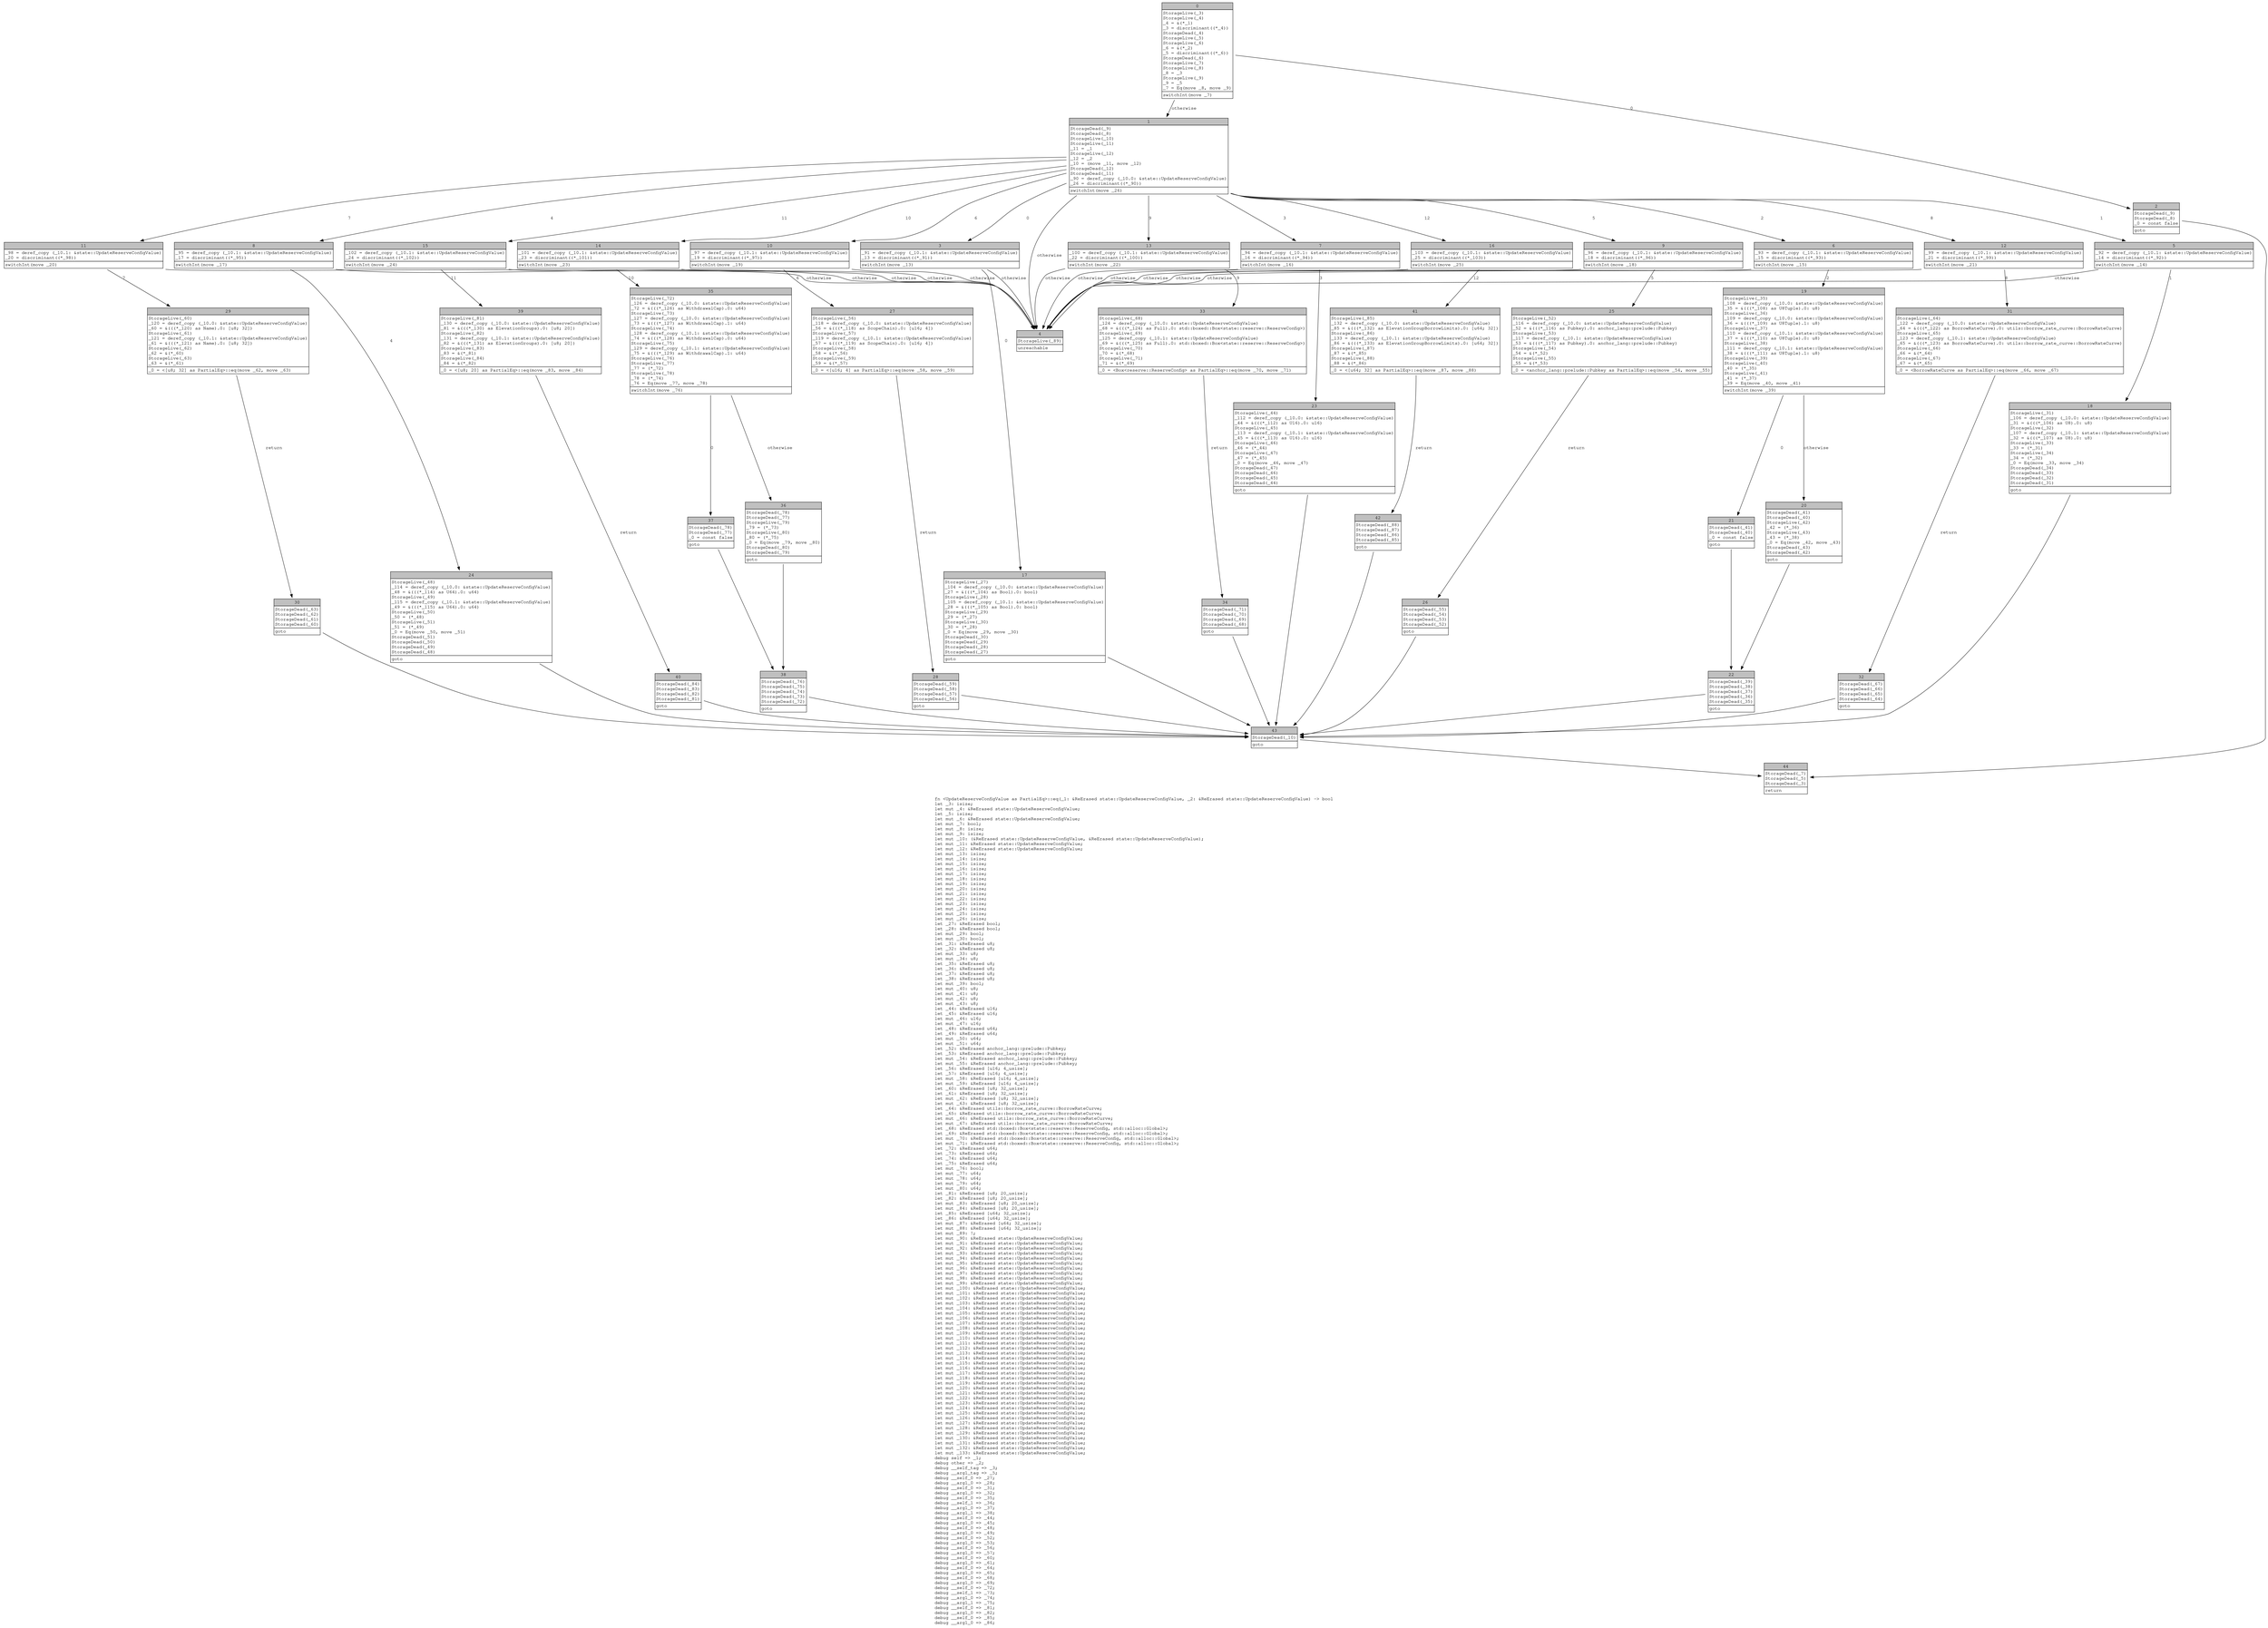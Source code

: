 digraph Mir_0_10764 {
    graph [fontname="Courier, monospace"];
    node [fontname="Courier, monospace"];
    edge [fontname="Courier, monospace"];
    label=<fn &lt;UpdateReserveConfigValue as PartialEq&gt;::eq(_1: &amp;ReErased state::UpdateReserveConfigValue, _2: &amp;ReErased state::UpdateReserveConfigValue) -&gt; bool<br align="left"/>let _3: isize;<br align="left"/>let mut _4: &amp;ReErased state::UpdateReserveConfigValue;<br align="left"/>let _5: isize;<br align="left"/>let mut _6: &amp;ReErased state::UpdateReserveConfigValue;<br align="left"/>let mut _7: bool;<br align="left"/>let mut _8: isize;<br align="left"/>let mut _9: isize;<br align="left"/>let mut _10: (&amp;ReErased state::UpdateReserveConfigValue, &amp;ReErased state::UpdateReserveConfigValue);<br align="left"/>let mut _11: &amp;ReErased state::UpdateReserveConfigValue;<br align="left"/>let mut _12: &amp;ReErased state::UpdateReserveConfigValue;<br align="left"/>let mut _13: isize;<br align="left"/>let mut _14: isize;<br align="left"/>let mut _15: isize;<br align="left"/>let mut _16: isize;<br align="left"/>let mut _17: isize;<br align="left"/>let mut _18: isize;<br align="left"/>let mut _19: isize;<br align="left"/>let mut _20: isize;<br align="left"/>let mut _21: isize;<br align="left"/>let mut _22: isize;<br align="left"/>let mut _23: isize;<br align="left"/>let mut _24: isize;<br align="left"/>let mut _25: isize;<br align="left"/>let mut _26: isize;<br align="left"/>let _27: &amp;ReErased bool;<br align="left"/>let _28: &amp;ReErased bool;<br align="left"/>let mut _29: bool;<br align="left"/>let mut _30: bool;<br align="left"/>let _31: &amp;ReErased u8;<br align="left"/>let _32: &amp;ReErased u8;<br align="left"/>let mut _33: u8;<br align="left"/>let mut _34: u8;<br align="left"/>let _35: &amp;ReErased u8;<br align="left"/>let _36: &amp;ReErased u8;<br align="left"/>let _37: &amp;ReErased u8;<br align="left"/>let _38: &amp;ReErased u8;<br align="left"/>let mut _39: bool;<br align="left"/>let mut _40: u8;<br align="left"/>let mut _41: u8;<br align="left"/>let mut _42: u8;<br align="left"/>let mut _43: u8;<br align="left"/>let _44: &amp;ReErased u16;<br align="left"/>let _45: &amp;ReErased u16;<br align="left"/>let mut _46: u16;<br align="left"/>let mut _47: u16;<br align="left"/>let _48: &amp;ReErased u64;<br align="left"/>let _49: &amp;ReErased u64;<br align="left"/>let mut _50: u64;<br align="left"/>let mut _51: u64;<br align="left"/>let _52: &amp;ReErased anchor_lang::prelude::Pubkey;<br align="left"/>let _53: &amp;ReErased anchor_lang::prelude::Pubkey;<br align="left"/>let mut _54: &amp;ReErased anchor_lang::prelude::Pubkey;<br align="left"/>let mut _55: &amp;ReErased anchor_lang::prelude::Pubkey;<br align="left"/>let _56: &amp;ReErased [u16; 4_usize];<br align="left"/>let _57: &amp;ReErased [u16; 4_usize];<br align="left"/>let mut _58: &amp;ReErased [u16; 4_usize];<br align="left"/>let mut _59: &amp;ReErased [u16; 4_usize];<br align="left"/>let _60: &amp;ReErased [u8; 32_usize];<br align="left"/>let _61: &amp;ReErased [u8; 32_usize];<br align="left"/>let mut _62: &amp;ReErased [u8; 32_usize];<br align="left"/>let mut _63: &amp;ReErased [u8; 32_usize];<br align="left"/>let _64: &amp;ReErased utils::borrow_rate_curve::BorrowRateCurve;<br align="left"/>let _65: &amp;ReErased utils::borrow_rate_curve::BorrowRateCurve;<br align="left"/>let mut _66: &amp;ReErased utils::borrow_rate_curve::BorrowRateCurve;<br align="left"/>let mut _67: &amp;ReErased utils::borrow_rate_curve::BorrowRateCurve;<br align="left"/>let _68: &amp;ReErased std::boxed::Box&lt;state::reserve::ReserveConfig, std::alloc::Global&gt;;<br align="left"/>let _69: &amp;ReErased std::boxed::Box&lt;state::reserve::ReserveConfig, std::alloc::Global&gt;;<br align="left"/>let mut _70: &amp;ReErased std::boxed::Box&lt;state::reserve::ReserveConfig, std::alloc::Global&gt;;<br align="left"/>let mut _71: &amp;ReErased std::boxed::Box&lt;state::reserve::ReserveConfig, std::alloc::Global&gt;;<br align="left"/>let _72: &amp;ReErased u64;<br align="left"/>let _73: &amp;ReErased u64;<br align="left"/>let _74: &amp;ReErased u64;<br align="left"/>let _75: &amp;ReErased u64;<br align="left"/>let mut _76: bool;<br align="left"/>let mut _77: u64;<br align="left"/>let mut _78: u64;<br align="left"/>let mut _79: u64;<br align="left"/>let mut _80: u64;<br align="left"/>let _81: &amp;ReErased [u8; 20_usize];<br align="left"/>let _82: &amp;ReErased [u8; 20_usize];<br align="left"/>let mut _83: &amp;ReErased [u8; 20_usize];<br align="left"/>let mut _84: &amp;ReErased [u8; 20_usize];<br align="left"/>let _85: &amp;ReErased [u64; 32_usize];<br align="left"/>let _86: &amp;ReErased [u64; 32_usize];<br align="left"/>let mut _87: &amp;ReErased [u64; 32_usize];<br align="left"/>let mut _88: &amp;ReErased [u64; 32_usize];<br align="left"/>let mut _89: !;<br align="left"/>let mut _90: &amp;ReErased state::UpdateReserveConfigValue;<br align="left"/>let mut _91: &amp;ReErased state::UpdateReserveConfigValue;<br align="left"/>let mut _92: &amp;ReErased state::UpdateReserveConfigValue;<br align="left"/>let mut _93: &amp;ReErased state::UpdateReserveConfigValue;<br align="left"/>let mut _94: &amp;ReErased state::UpdateReserveConfigValue;<br align="left"/>let mut _95: &amp;ReErased state::UpdateReserveConfigValue;<br align="left"/>let mut _96: &amp;ReErased state::UpdateReserveConfigValue;<br align="left"/>let mut _97: &amp;ReErased state::UpdateReserveConfigValue;<br align="left"/>let mut _98: &amp;ReErased state::UpdateReserveConfigValue;<br align="left"/>let mut _99: &amp;ReErased state::UpdateReserveConfigValue;<br align="left"/>let mut _100: &amp;ReErased state::UpdateReserveConfigValue;<br align="left"/>let mut _101: &amp;ReErased state::UpdateReserveConfigValue;<br align="left"/>let mut _102: &amp;ReErased state::UpdateReserveConfigValue;<br align="left"/>let mut _103: &amp;ReErased state::UpdateReserveConfigValue;<br align="left"/>let mut _104: &amp;ReErased state::UpdateReserveConfigValue;<br align="left"/>let mut _105: &amp;ReErased state::UpdateReserveConfigValue;<br align="left"/>let mut _106: &amp;ReErased state::UpdateReserveConfigValue;<br align="left"/>let mut _107: &amp;ReErased state::UpdateReserveConfigValue;<br align="left"/>let mut _108: &amp;ReErased state::UpdateReserveConfigValue;<br align="left"/>let mut _109: &amp;ReErased state::UpdateReserveConfigValue;<br align="left"/>let mut _110: &amp;ReErased state::UpdateReserveConfigValue;<br align="left"/>let mut _111: &amp;ReErased state::UpdateReserveConfigValue;<br align="left"/>let mut _112: &amp;ReErased state::UpdateReserveConfigValue;<br align="left"/>let mut _113: &amp;ReErased state::UpdateReserveConfigValue;<br align="left"/>let mut _114: &amp;ReErased state::UpdateReserveConfigValue;<br align="left"/>let mut _115: &amp;ReErased state::UpdateReserveConfigValue;<br align="left"/>let mut _116: &amp;ReErased state::UpdateReserveConfigValue;<br align="left"/>let mut _117: &amp;ReErased state::UpdateReserveConfigValue;<br align="left"/>let mut _118: &amp;ReErased state::UpdateReserveConfigValue;<br align="left"/>let mut _119: &amp;ReErased state::UpdateReserveConfigValue;<br align="left"/>let mut _120: &amp;ReErased state::UpdateReserveConfigValue;<br align="left"/>let mut _121: &amp;ReErased state::UpdateReserveConfigValue;<br align="left"/>let mut _122: &amp;ReErased state::UpdateReserveConfigValue;<br align="left"/>let mut _123: &amp;ReErased state::UpdateReserveConfigValue;<br align="left"/>let mut _124: &amp;ReErased state::UpdateReserveConfigValue;<br align="left"/>let mut _125: &amp;ReErased state::UpdateReserveConfigValue;<br align="left"/>let mut _126: &amp;ReErased state::UpdateReserveConfigValue;<br align="left"/>let mut _127: &amp;ReErased state::UpdateReserveConfigValue;<br align="left"/>let mut _128: &amp;ReErased state::UpdateReserveConfigValue;<br align="left"/>let mut _129: &amp;ReErased state::UpdateReserveConfigValue;<br align="left"/>let mut _130: &amp;ReErased state::UpdateReserveConfigValue;<br align="left"/>let mut _131: &amp;ReErased state::UpdateReserveConfigValue;<br align="left"/>let mut _132: &amp;ReErased state::UpdateReserveConfigValue;<br align="left"/>let mut _133: &amp;ReErased state::UpdateReserveConfigValue;<br align="left"/>debug self =&gt; _1;<br align="left"/>debug other =&gt; _2;<br align="left"/>debug __self_tag =&gt; _3;<br align="left"/>debug __arg1_tag =&gt; _5;<br align="left"/>debug __self_0 =&gt; _27;<br align="left"/>debug __arg1_0 =&gt; _28;<br align="left"/>debug __self_0 =&gt; _31;<br align="left"/>debug __arg1_0 =&gt; _32;<br align="left"/>debug __self_0 =&gt; _35;<br align="left"/>debug __self_1 =&gt; _36;<br align="left"/>debug __arg1_0 =&gt; _37;<br align="left"/>debug __arg1_1 =&gt; _38;<br align="left"/>debug __self_0 =&gt; _44;<br align="left"/>debug __arg1_0 =&gt; _45;<br align="left"/>debug __self_0 =&gt; _48;<br align="left"/>debug __arg1_0 =&gt; _49;<br align="left"/>debug __self_0 =&gt; _52;<br align="left"/>debug __arg1_0 =&gt; _53;<br align="left"/>debug __self_0 =&gt; _56;<br align="left"/>debug __arg1_0 =&gt; _57;<br align="left"/>debug __self_0 =&gt; _60;<br align="left"/>debug __arg1_0 =&gt; _61;<br align="left"/>debug __self_0 =&gt; _64;<br align="left"/>debug __arg1_0 =&gt; _65;<br align="left"/>debug __self_0 =&gt; _68;<br align="left"/>debug __arg1_0 =&gt; _69;<br align="left"/>debug __self_0 =&gt; _72;<br align="left"/>debug __self_1 =&gt; _73;<br align="left"/>debug __arg1_0 =&gt; _74;<br align="left"/>debug __arg1_1 =&gt; _75;<br align="left"/>debug __self_0 =&gt; _81;<br align="left"/>debug __arg1_0 =&gt; _82;<br align="left"/>debug __self_0 =&gt; _85;<br align="left"/>debug __arg1_0 =&gt; _86;<br align="left"/>>;
    bb0__0_10764 [shape="none", label=<<table border="0" cellborder="1" cellspacing="0"><tr><td bgcolor="gray" align="center" colspan="1">0</td></tr><tr><td align="left" balign="left">StorageLive(_3)<br/>StorageLive(_4)<br/>_4 = &amp;(*_1)<br/>_3 = discriminant((*_4))<br/>StorageDead(_4)<br/>StorageLive(_5)<br/>StorageLive(_6)<br/>_6 = &amp;(*_2)<br/>_5 = discriminant((*_6))<br/>StorageDead(_6)<br/>StorageLive(_7)<br/>StorageLive(_8)<br/>_8 = _3<br/>StorageLive(_9)<br/>_9 = _5<br/>_7 = Eq(move _8, move _9)<br/></td></tr><tr><td align="left">switchInt(move _7)</td></tr></table>>];
    bb1__0_10764 [shape="none", label=<<table border="0" cellborder="1" cellspacing="0"><tr><td bgcolor="gray" align="center" colspan="1">1</td></tr><tr><td align="left" balign="left">StorageDead(_9)<br/>StorageDead(_8)<br/>StorageLive(_10)<br/>StorageLive(_11)<br/>_11 = _1<br/>StorageLive(_12)<br/>_12 = _2<br/>_10 = (move _11, move _12)<br/>StorageDead(_12)<br/>StorageDead(_11)<br/>_90 = deref_copy (_10.0: &amp;state::UpdateReserveConfigValue)<br/>_26 = discriminant((*_90))<br/></td></tr><tr><td align="left">switchInt(move _26)</td></tr></table>>];
    bb2__0_10764 [shape="none", label=<<table border="0" cellborder="1" cellspacing="0"><tr><td bgcolor="gray" align="center" colspan="1">2</td></tr><tr><td align="left" balign="left">StorageDead(_9)<br/>StorageDead(_8)<br/>_0 = const false<br/></td></tr><tr><td align="left">goto</td></tr></table>>];
    bb3__0_10764 [shape="none", label=<<table border="0" cellborder="1" cellspacing="0"><tr><td bgcolor="gray" align="center" colspan="1">3</td></tr><tr><td align="left" balign="left">_91 = deref_copy (_10.1: &amp;state::UpdateReserveConfigValue)<br/>_13 = discriminant((*_91))<br/></td></tr><tr><td align="left">switchInt(move _13)</td></tr></table>>];
    bb4__0_10764 [shape="none", label=<<table border="0" cellborder="1" cellspacing="0"><tr><td bgcolor="gray" align="center" colspan="1">4</td></tr><tr><td align="left" balign="left">StorageLive(_89)<br/></td></tr><tr><td align="left">unreachable</td></tr></table>>];
    bb5__0_10764 [shape="none", label=<<table border="0" cellborder="1" cellspacing="0"><tr><td bgcolor="gray" align="center" colspan="1">5</td></tr><tr><td align="left" balign="left">_92 = deref_copy (_10.1: &amp;state::UpdateReserveConfigValue)<br/>_14 = discriminant((*_92))<br/></td></tr><tr><td align="left">switchInt(move _14)</td></tr></table>>];
    bb6__0_10764 [shape="none", label=<<table border="0" cellborder="1" cellspacing="0"><tr><td bgcolor="gray" align="center" colspan="1">6</td></tr><tr><td align="left" balign="left">_93 = deref_copy (_10.1: &amp;state::UpdateReserveConfigValue)<br/>_15 = discriminant((*_93))<br/></td></tr><tr><td align="left">switchInt(move _15)</td></tr></table>>];
    bb7__0_10764 [shape="none", label=<<table border="0" cellborder="1" cellspacing="0"><tr><td bgcolor="gray" align="center" colspan="1">7</td></tr><tr><td align="left" balign="left">_94 = deref_copy (_10.1: &amp;state::UpdateReserveConfigValue)<br/>_16 = discriminant((*_94))<br/></td></tr><tr><td align="left">switchInt(move _16)</td></tr></table>>];
    bb8__0_10764 [shape="none", label=<<table border="0" cellborder="1" cellspacing="0"><tr><td bgcolor="gray" align="center" colspan="1">8</td></tr><tr><td align="left" balign="left">_95 = deref_copy (_10.1: &amp;state::UpdateReserveConfigValue)<br/>_17 = discriminant((*_95))<br/></td></tr><tr><td align="left">switchInt(move _17)</td></tr></table>>];
    bb9__0_10764 [shape="none", label=<<table border="0" cellborder="1" cellspacing="0"><tr><td bgcolor="gray" align="center" colspan="1">9</td></tr><tr><td align="left" balign="left">_96 = deref_copy (_10.1: &amp;state::UpdateReserveConfigValue)<br/>_18 = discriminant((*_96))<br/></td></tr><tr><td align="left">switchInt(move _18)</td></tr></table>>];
    bb10__0_10764 [shape="none", label=<<table border="0" cellborder="1" cellspacing="0"><tr><td bgcolor="gray" align="center" colspan="1">10</td></tr><tr><td align="left" balign="left">_97 = deref_copy (_10.1: &amp;state::UpdateReserveConfigValue)<br/>_19 = discriminant((*_97))<br/></td></tr><tr><td align="left">switchInt(move _19)</td></tr></table>>];
    bb11__0_10764 [shape="none", label=<<table border="0" cellborder="1" cellspacing="0"><tr><td bgcolor="gray" align="center" colspan="1">11</td></tr><tr><td align="left" balign="left">_98 = deref_copy (_10.1: &amp;state::UpdateReserveConfigValue)<br/>_20 = discriminant((*_98))<br/></td></tr><tr><td align="left">switchInt(move _20)</td></tr></table>>];
    bb12__0_10764 [shape="none", label=<<table border="0" cellborder="1" cellspacing="0"><tr><td bgcolor="gray" align="center" colspan="1">12</td></tr><tr><td align="left" balign="left">_99 = deref_copy (_10.1: &amp;state::UpdateReserveConfigValue)<br/>_21 = discriminant((*_99))<br/></td></tr><tr><td align="left">switchInt(move _21)</td></tr></table>>];
    bb13__0_10764 [shape="none", label=<<table border="0" cellborder="1" cellspacing="0"><tr><td bgcolor="gray" align="center" colspan="1">13</td></tr><tr><td align="left" balign="left">_100 = deref_copy (_10.1: &amp;state::UpdateReserveConfigValue)<br/>_22 = discriminant((*_100))<br/></td></tr><tr><td align="left">switchInt(move _22)</td></tr></table>>];
    bb14__0_10764 [shape="none", label=<<table border="0" cellborder="1" cellspacing="0"><tr><td bgcolor="gray" align="center" colspan="1">14</td></tr><tr><td align="left" balign="left">_101 = deref_copy (_10.1: &amp;state::UpdateReserveConfigValue)<br/>_23 = discriminant((*_101))<br/></td></tr><tr><td align="left">switchInt(move _23)</td></tr></table>>];
    bb15__0_10764 [shape="none", label=<<table border="0" cellborder="1" cellspacing="0"><tr><td bgcolor="gray" align="center" colspan="1">15</td></tr><tr><td align="left" balign="left">_102 = deref_copy (_10.1: &amp;state::UpdateReserveConfigValue)<br/>_24 = discriminant((*_102))<br/></td></tr><tr><td align="left">switchInt(move _24)</td></tr></table>>];
    bb16__0_10764 [shape="none", label=<<table border="0" cellborder="1" cellspacing="0"><tr><td bgcolor="gray" align="center" colspan="1">16</td></tr><tr><td align="left" balign="left">_103 = deref_copy (_10.1: &amp;state::UpdateReserveConfigValue)<br/>_25 = discriminant((*_103))<br/></td></tr><tr><td align="left">switchInt(move _25)</td></tr></table>>];
    bb17__0_10764 [shape="none", label=<<table border="0" cellborder="1" cellspacing="0"><tr><td bgcolor="gray" align="center" colspan="1">17</td></tr><tr><td align="left" balign="left">StorageLive(_27)<br/>_104 = deref_copy (_10.0: &amp;state::UpdateReserveConfigValue)<br/>_27 = &amp;(((*_104) as Bool).0: bool)<br/>StorageLive(_28)<br/>_105 = deref_copy (_10.1: &amp;state::UpdateReserveConfigValue)<br/>_28 = &amp;(((*_105) as Bool).0: bool)<br/>StorageLive(_29)<br/>_29 = (*_27)<br/>StorageLive(_30)<br/>_30 = (*_28)<br/>_0 = Eq(move _29, move _30)<br/>StorageDead(_30)<br/>StorageDead(_29)<br/>StorageDead(_28)<br/>StorageDead(_27)<br/></td></tr><tr><td align="left">goto</td></tr></table>>];
    bb18__0_10764 [shape="none", label=<<table border="0" cellborder="1" cellspacing="0"><tr><td bgcolor="gray" align="center" colspan="1">18</td></tr><tr><td align="left" balign="left">StorageLive(_31)<br/>_106 = deref_copy (_10.0: &amp;state::UpdateReserveConfigValue)<br/>_31 = &amp;(((*_106) as U8).0: u8)<br/>StorageLive(_32)<br/>_107 = deref_copy (_10.1: &amp;state::UpdateReserveConfigValue)<br/>_32 = &amp;(((*_107) as U8).0: u8)<br/>StorageLive(_33)<br/>_33 = (*_31)<br/>StorageLive(_34)<br/>_34 = (*_32)<br/>_0 = Eq(move _33, move _34)<br/>StorageDead(_34)<br/>StorageDead(_33)<br/>StorageDead(_32)<br/>StorageDead(_31)<br/></td></tr><tr><td align="left">goto</td></tr></table>>];
    bb19__0_10764 [shape="none", label=<<table border="0" cellborder="1" cellspacing="0"><tr><td bgcolor="gray" align="center" colspan="1">19</td></tr><tr><td align="left" balign="left">StorageLive(_35)<br/>_108 = deref_copy (_10.0: &amp;state::UpdateReserveConfigValue)<br/>_35 = &amp;(((*_108) as U8Tuple).0: u8)<br/>StorageLive(_36)<br/>_109 = deref_copy (_10.0: &amp;state::UpdateReserveConfigValue)<br/>_36 = &amp;(((*_109) as U8Tuple).1: u8)<br/>StorageLive(_37)<br/>_110 = deref_copy (_10.1: &amp;state::UpdateReserveConfigValue)<br/>_37 = &amp;(((*_110) as U8Tuple).0: u8)<br/>StorageLive(_38)<br/>_111 = deref_copy (_10.1: &amp;state::UpdateReserveConfigValue)<br/>_38 = &amp;(((*_111) as U8Tuple).1: u8)<br/>StorageLive(_39)<br/>StorageLive(_40)<br/>_40 = (*_35)<br/>StorageLive(_41)<br/>_41 = (*_37)<br/>_39 = Eq(move _40, move _41)<br/></td></tr><tr><td align="left">switchInt(move _39)</td></tr></table>>];
    bb20__0_10764 [shape="none", label=<<table border="0" cellborder="1" cellspacing="0"><tr><td bgcolor="gray" align="center" colspan="1">20</td></tr><tr><td align="left" balign="left">StorageDead(_41)<br/>StorageDead(_40)<br/>StorageLive(_42)<br/>_42 = (*_36)<br/>StorageLive(_43)<br/>_43 = (*_38)<br/>_0 = Eq(move _42, move _43)<br/>StorageDead(_43)<br/>StorageDead(_42)<br/></td></tr><tr><td align="left">goto</td></tr></table>>];
    bb21__0_10764 [shape="none", label=<<table border="0" cellborder="1" cellspacing="0"><tr><td bgcolor="gray" align="center" colspan="1">21</td></tr><tr><td align="left" balign="left">StorageDead(_41)<br/>StorageDead(_40)<br/>_0 = const false<br/></td></tr><tr><td align="left">goto</td></tr></table>>];
    bb22__0_10764 [shape="none", label=<<table border="0" cellborder="1" cellspacing="0"><tr><td bgcolor="gray" align="center" colspan="1">22</td></tr><tr><td align="left" balign="left">StorageDead(_39)<br/>StorageDead(_38)<br/>StorageDead(_37)<br/>StorageDead(_36)<br/>StorageDead(_35)<br/></td></tr><tr><td align="left">goto</td></tr></table>>];
    bb23__0_10764 [shape="none", label=<<table border="0" cellborder="1" cellspacing="0"><tr><td bgcolor="gray" align="center" colspan="1">23</td></tr><tr><td align="left" balign="left">StorageLive(_44)<br/>_112 = deref_copy (_10.0: &amp;state::UpdateReserveConfigValue)<br/>_44 = &amp;(((*_112) as U16).0: u16)<br/>StorageLive(_45)<br/>_113 = deref_copy (_10.1: &amp;state::UpdateReserveConfigValue)<br/>_45 = &amp;(((*_113) as U16).0: u16)<br/>StorageLive(_46)<br/>_46 = (*_44)<br/>StorageLive(_47)<br/>_47 = (*_45)<br/>_0 = Eq(move _46, move _47)<br/>StorageDead(_47)<br/>StorageDead(_46)<br/>StorageDead(_45)<br/>StorageDead(_44)<br/></td></tr><tr><td align="left">goto</td></tr></table>>];
    bb24__0_10764 [shape="none", label=<<table border="0" cellborder="1" cellspacing="0"><tr><td bgcolor="gray" align="center" colspan="1">24</td></tr><tr><td align="left" balign="left">StorageLive(_48)<br/>_114 = deref_copy (_10.0: &amp;state::UpdateReserveConfigValue)<br/>_48 = &amp;(((*_114) as U64).0: u64)<br/>StorageLive(_49)<br/>_115 = deref_copy (_10.1: &amp;state::UpdateReserveConfigValue)<br/>_49 = &amp;(((*_115) as U64).0: u64)<br/>StorageLive(_50)<br/>_50 = (*_48)<br/>StorageLive(_51)<br/>_51 = (*_49)<br/>_0 = Eq(move _50, move _51)<br/>StorageDead(_51)<br/>StorageDead(_50)<br/>StorageDead(_49)<br/>StorageDead(_48)<br/></td></tr><tr><td align="left">goto</td></tr></table>>];
    bb25__0_10764 [shape="none", label=<<table border="0" cellborder="1" cellspacing="0"><tr><td bgcolor="gray" align="center" colspan="1">25</td></tr><tr><td align="left" balign="left">StorageLive(_52)<br/>_116 = deref_copy (_10.0: &amp;state::UpdateReserveConfigValue)<br/>_52 = &amp;(((*_116) as Pubkey).0: anchor_lang::prelude::Pubkey)<br/>StorageLive(_53)<br/>_117 = deref_copy (_10.1: &amp;state::UpdateReserveConfigValue)<br/>_53 = &amp;(((*_117) as Pubkey).0: anchor_lang::prelude::Pubkey)<br/>StorageLive(_54)<br/>_54 = &amp;(*_52)<br/>StorageLive(_55)<br/>_55 = &amp;(*_53)<br/></td></tr><tr><td align="left">_0 = &lt;anchor_lang::prelude::Pubkey as PartialEq&gt;::eq(move _54, move _55)</td></tr></table>>];
    bb26__0_10764 [shape="none", label=<<table border="0" cellborder="1" cellspacing="0"><tr><td bgcolor="gray" align="center" colspan="1">26</td></tr><tr><td align="left" balign="left">StorageDead(_55)<br/>StorageDead(_54)<br/>StorageDead(_53)<br/>StorageDead(_52)<br/></td></tr><tr><td align="left">goto</td></tr></table>>];
    bb27__0_10764 [shape="none", label=<<table border="0" cellborder="1" cellspacing="0"><tr><td bgcolor="gray" align="center" colspan="1">27</td></tr><tr><td align="left" balign="left">StorageLive(_56)<br/>_118 = deref_copy (_10.0: &amp;state::UpdateReserveConfigValue)<br/>_56 = &amp;(((*_118) as ScopeChain).0: [u16; 4])<br/>StorageLive(_57)<br/>_119 = deref_copy (_10.1: &amp;state::UpdateReserveConfigValue)<br/>_57 = &amp;(((*_119) as ScopeChain).0: [u16; 4])<br/>StorageLive(_58)<br/>_58 = &amp;(*_56)<br/>StorageLive(_59)<br/>_59 = &amp;(*_57)<br/></td></tr><tr><td align="left">_0 = &lt;[u16; 4] as PartialEq&gt;::eq(move _58, move _59)</td></tr></table>>];
    bb28__0_10764 [shape="none", label=<<table border="0" cellborder="1" cellspacing="0"><tr><td bgcolor="gray" align="center" colspan="1">28</td></tr><tr><td align="left" balign="left">StorageDead(_59)<br/>StorageDead(_58)<br/>StorageDead(_57)<br/>StorageDead(_56)<br/></td></tr><tr><td align="left">goto</td></tr></table>>];
    bb29__0_10764 [shape="none", label=<<table border="0" cellborder="1" cellspacing="0"><tr><td bgcolor="gray" align="center" colspan="1">29</td></tr><tr><td align="left" balign="left">StorageLive(_60)<br/>_120 = deref_copy (_10.0: &amp;state::UpdateReserveConfigValue)<br/>_60 = &amp;(((*_120) as Name).0: [u8; 32])<br/>StorageLive(_61)<br/>_121 = deref_copy (_10.1: &amp;state::UpdateReserveConfigValue)<br/>_61 = &amp;(((*_121) as Name).0: [u8; 32])<br/>StorageLive(_62)<br/>_62 = &amp;(*_60)<br/>StorageLive(_63)<br/>_63 = &amp;(*_61)<br/></td></tr><tr><td align="left">_0 = &lt;[u8; 32] as PartialEq&gt;::eq(move _62, move _63)</td></tr></table>>];
    bb30__0_10764 [shape="none", label=<<table border="0" cellborder="1" cellspacing="0"><tr><td bgcolor="gray" align="center" colspan="1">30</td></tr><tr><td align="left" balign="left">StorageDead(_63)<br/>StorageDead(_62)<br/>StorageDead(_61)<br/>StorageDead(_60)<br/></td></tr><tr><td align="left">goto</td></tr></table>>];
    bb31__0_10764 [shape="none", label=<<table border="0" cellborder="1" cellspacing="0"><tr><td bgcolor="gray" align="center" colspan="1">31</td></tr><tr><td align="left" balign="left">StorageLive(_64)<br/>_122 = deref_copy (_10.0: &amp;state::UpdateReserveConfigValue)<br/>_64 = &amp;(((*_122) as BorrowRateCurve).0: utils::borrow_rate_curve::BorrowRateCurve)<br/>StorageLive(_65)<br/>_123 = deref_copy (_10.1: &amp;state::UpdateReserveConfigValue)<br/>_65 = &amp;(((*_123) as BorrowRateCurve).0: utils::borrow_rate_curve::BorrowRateCurve)<br/>StorageLive(_66)<br/>_66 = &amp;(*_64)<br/>StorageLive(_67)<br/>_67 = &amp;(*_65)<br/></td></tr><tr><td align="left">_0 = &lt;BorrowRateCurve as PartialEq&gt;::eq(move _66, move _67)</td></tr></table>>];
    bb32__0_10764 [shape="none", label=<<table border="0" cellborder="1" cellspacing="0"><tr><td bgcolor="gray" align="center" colspan="1">32</td></tr><tr><td align="left" balign="left">StorageDead(_67)<br/>StorageDead(_66)<br/>StorageDead(_65)<br/>StorageDead(_64)<br/></td></tr><tr><td align="left">goto</td></tr></table>>];
    bb33__0_10764 [shape="none", label=<<table border="0" cellborder="1" cellspacing="0"><tr><td bgcolor="gray" align="center" colspan="1">33</td></tr><tr><td align="left" balign="left">StorageLive(_68)<br/>_124 = deref_copy (_10.0: &amp;state::UpdateReserveConfigValue)<br/>_68 = &amp;(((*_124) as Full).0: std::boxed::Box&lt;state::reserve::ReserveConfig&gt;)<br/>StorageLive(_69)<br/>_125 = deref_copy (_10.1: &amp;state::UpdateReserveConfigValue)<br/>_69 = &amp;(((*_125) as Full).0: std::boxed::Box&lt;state::reserve::ReserveConfig&gt;)<br/>StorageLive(_70)<br/>_70 = &amp;(*_68)<br/>StorageLive(_71)<br/>_71 = &amp;(*_69)<br/></td></tr><tr><td align="left">_0 = &lt;Box&lt;reserve::ReserveConfig&gt; as PartialEq&gt;::eq(move _70, move _71)</td></tr></table>>];
    bb34__0_10764 [shape="none", label=<<table border="0" cellborder="1" cellspacing="0"><tr><td bgcolor="gray" align="center" colspan="1">34</td></tr><tr><td align="left" balign="left">StorageDead(_71)<br/>StorageDead(_70)<br/>StorageDead(_69)<br/>StorageDead(_68)<br/></td></tr><tr><td align="left">goto</td></tr></table>>];
    bb35__0_10764 [shape="none", label=<<table border="0" cellborder="1" cellspacing="0"><tr><td bgcolor="gray" align="center" colspan="1">35</td></tr><tr><td align="left" balign="left">StorageLive(_72)<br/>_126 = deref_copy (_10.0: &amp;state::UpdateReserveConfigValue)<br/>_72 = &amp;(((*_126) as WithdrawalCap).0: u64)<br/>StorageLive(_73)<br/>_127 = deref_copy (_10.0: &amp;state::UpdateReserveConfigValue)<br/>_73 = &amp;(((*_127) as WithdrawalCap).1: u64)<br/>StorageLive(_74)<br/>_128 = deref_copy (_10.1: &amp;state::UpdateReserveConfigValue)<br/>_74 = &amp;(((*_128) as WithdrawalCap).0: u64)<br/>StorageLive(_75)<br/>_129 = deref_copy (_10.1: &amp;state::UpdateReserveConfigValue)<br/>_75 = &amp;(((*_129) as WithdrawalCap).1: u64)<br/>StorageLive(_76)<br/>StorageLive(_77)<br/>_77 = (*_72)<br/>StorageLive(_78)<br/>_78 = (*_74)<br/>_76 = Eq(move _77, move _78)<br/></td></tr><tr><td align="left">switchInt(move _76)</td></tr></table>>];
    bb36__0_10764 [shape="none", label=<<table border="0" cellborder="1" cellspacing="0"><tr><td bgcolor="gray" align="center" colspan="1">36</td></tr><tr><td align="left" balign="left">StorageDead(_78)<br/>StorageDead(_77)<br/>StorageLive(_79)<br/>_79 = (*_73)<br/>StorageLive(_80)<br/>_80 = (*_75)<br/>_0 = Eq(move _79, move _80)<br/>StorageDead(_80)<br/>StorageDead(_79)<br/></td></tr><tr><td align="left">goto</td></tr></table>>];
    bb37__0_10764 [shape="none", label=<<table border="0" cellborder="1" cellspacing="0"><tr><td bgcolor="gray" align="center" colspan="1">37</td></tr><tr><td align="left" balign="left">StorageDead(_78)<br/>StorageDead(_77)<br/>_0 = const false<br/></td></tr><tr><td align="left">goto</td></tr></table>>];
    bb38__0_10764 [shape="none", label=<<table border="0" cellborder="1" cellspacing="0"><tr><td bgcolor="gray" align="center" colspan="1">38</td></tr><tr><td align="left" balign="left">StorageDead(_76)<br/>StorageDead(_75)<br/>StorageDead(_74)<br/>StorageDead(_73)<br/>StorageDead(_72)<br/></td></tr><tr><td align="left">goto</td></tr></table>>];
    bb39__0_10764 [shape="none", label=<<table border="0" cellborder="1" cellspacing="0"><tr><td bgcolor="gray" align="center" colspan="1">39</td></tr><tr><td align="left" balign="left">StorageLive(_81)<br/>_130 = deref_copy (_10.0: &amp;state::UpdateReserveConfigValue)<br/>_81 = &amp;(((*_130) as ElevationGroups).0: [u8; 20])<br/>StorageLive(_82)<br/>_131 = deref_copy (_10.1: &amp;state::UpdateReserveConfigValue)<br/>_82 = &amp;(((*_131) as ElevationGroups).0: [u8; 20])<br/>StorageLive(_83)<br/>_83 = &amp;(*_81)<br/>StorageLive(_84)<br/>_84 = &amp;(*_82)<br/></td></tr><tr><td align="left">_0 = &lt;[u8; 20] as PartialEq&gt;::eq(move _83, move _84)</td></tr></table>>];
    bb40__0_10764 [shape="none", label=<<table border="0" cellborder="1" cellspacing="0"><tr><td bgcolor="gray" align="center" colspan="1">40</td></tr><tr><td align="left" balign="left">StorageDead(_84)<br/>StorageDead(_83)<br/>StorageDead(_82)<br/>StorageDead(_81)<br/></td></tr><tr><td align="left">goto</td></tr></table>>];
    bb41__0_10764 [shape="none", label=<<table border="0" cellborder="1" cellspacing="0"><tr><td bgcolor="gray" align="center" colspan="1">41</td></tr><tr><td align="left" balign="left">StorageLive(_85)<br/>_132 = deref_copy (_10.0: &amp;state::UpdateReserveConfigValue)<br/>_85 = &amp;(((*_132) as ElevationGroupBorrowLimits).0: [u64; 32])<br/>StorageLive(_86)<br/>_133 = deref_copy (_10.1: &amp;state::UpdateReserveConfigValue)<br/>_86 = &amp;(((*_133) as ElevationGroupBorrowLimits).0: [u64; 32])<br/>StorageLive(_87)<br/>_87 = &amp;(*_85)<br/>StorageLive(_88)<br/>_88 = &amp;(*_86)<br/></td></tr><tr><td align="left">_0 = &lt;[u64; 32] as PartialEq&gt;::eq(move _87, move _88)</td></tr></table>>];
    bb42__0_10764 [shape="none", label=<<table border="0" cellborder="1" cellspacing="0"><tr><td bgcolor="gray" align="center" colspan="1">42</td></tr><tr><td align="left" balign="left">StorageDead(_88)<br/>StorageDead(_87)<br/>StorageDead(_86)<br/>StorageDead(_85)<br/></td></tr><tr><td align="left">goto</td></tr></table>>];
    bb43__0_10764 [shape="none", label=<<table border="0" cellborder="1" cellspacing="0"><tr><td bgcolor="gray" align="center" colspan="1">43</td></tr><tr><td align="left" balign="left">StorageDead(_10)<br/></td></tr><tr><td align="left">goto</td></tr></table>>];
    bb44__0_10764 [shape="none", label=<<table border="0" cellborder="1" cellspacing="0"><tr><td bgcolor="gray" align="center" colspan="1">44</td></tr><tr><td align="left" balign="left">StorageDead(_7)<br/>StorageDead(_5)<br/>StorageDead(_3)<br/></td></tr><tr><td align="left">return</td></tr></table>>];
    bb0__0_10764 -> bb2__0_10764 [label="0"];
    bb0__0_10764 -> bb1__0_10764 [label="otherwise"];
    bb1__0_10764 -> bb3__0_10764 [label="0"];
    bb1__0_10764 -> bb5__0_10764 [label="1"];
    bb1__0_10764 -> bb6__0_10764 [label="2"];
    bb1__0_10764 -> bb7__0_10764 [label="3"];
    bb1__0_10764 -> bb8__0_10764 [label="4"];
    bb1__0_10764 -> bb9__0_10764 [label="5"];
    bb1__0_10764 -> bb10__0_10764 [label="6"];
    bb1__0_10764 -> bb11__0_10764 [label="7"];
    bb1__0_10764 -> bb12__0_10764 [label="8"];
    bb1__0_10764 -> bb13__0_10764 [label="9"];
    bb1__0_10764 -> bb14__0_10764 [label="10"];
    bb1__0_10764 -> bb15__0_10764 [label="11"];
    bb1__0_10764 -> bb16__0_10764 [label="12"];
    bb1__0_10764 -> bb4__0_10764 [label="otherwise"];
    bb2__0_10764 -> bb44__0_10764 [label=""];
    bb3__0_10764 -> bb17__0_10764 [label="0"];
    bb3__0_10764 -> bb4__0_10764 [label="otherwise"];
    bb5__0_10764 -> bb18__0_10764 [label="1"];
    bb5__0_10764 -> bb4__0_10764 [label="otherwise"];
    bb6__0_10764 -> bb19__0_10764 [label="2"];
    bb6__0_10764 -> bb4__0_10764 [label="otherwise"];
    bb7__0_10764 -> bb23__0_10764 [label="3"];
    bb7__0_10764 -> bb4__0_10764 [label="otherwise"];
    bb8__0_10764 -> bb24__0_10764 [label="4"];
    bb8__0_10764 -> bb4__0_10764 [label="otherwise"];
    bb9__0_10764 -> bb25__0_10764 [label="5"];
    bb9__0_10764 -> bb4__0_10764 [label="otherwise"];
    bb10__0_10764 -> bb27__0_10764 [label="6"];
    bb10__0_10764 -> bb4__0_10764 [label="otherwise"];
    bb11__0_10764 -> bb29__0_10764 [label="7"];
    bb11__0_10764 -> bb4__0_10764 [label="otherwise"];
    bb12__0_10764 -> bb31__0_10764 [label="8"];
    bb12__0_10764 -> bb4__0_10764 [label="otherwise"];
    bb13__0_10764 -> bb33__0_10764 [label="9"];
    bb13__0_10764 -> bb4__0_10764 [label="otherwise"];
    bb14__0_10764 -> bb35__0_10764 [label="10"];
    bb14__0_10764 -> bb4__0_10764 [label="otherwise"];
    bb15__0_10764 -> bb39__0_10764 [label="11"];
    bb15__0_10764 -> bb4__0_10764 [label="otherwise"];
    bb16__0_10764 -> bb41__0_10764 [label="12"];
    bb16__0_10764 -> bb4__0_10764 [label="otherwise"];
    bb17__0_10764 -> bb43__0_10764 [label=""];
    bb18__0_10764 -> bb43__0_10764 [label=""];
    bb19__0_10764 -> bb21__0_10764 [label="0"];
    bb19__0_10764 -> bb20__0_10764 [label="otherwise"];
    bb20__0_10764 -> bb22__0_10764 [label=""];
    bb21__0_10764 -> bb22__0_10764 [label=""];
    bb22__0_10764 -> bb43__0_10764 [label=""];
    bb23__0_10764 -> bb43__0_10764 [label=""];
    bb24__0_10764 -> bb43__0_10764 [label=""];
    bb25__0_10764 -> bb26__0_10764 [label="return"];
    bb26__0_10764 -> bb43__0_10764 [label=""];
    bb27__0_10764 -> bb28__0_10764 [label="return"];
    bb28__0_10764 -> bb43__0_10764 [label=""];
    bb29__0_10764 -> bb30__0_10764 [label="return"];
    bb30__0_10764 -> bb43__0_10764 [label=""];
    bb31__0_10764 -> bb32__0_10764 [label="return"];
    bb32__0_10764 -> bb43__0_10764 [label=""];
    bb33__0_10764 -> bb34__0_10764 [label="return"];
    bb34__0_10764 -> bb43__0_10764 [label=""];
    bb35__0_10764 -> bb37__0_10764 [label="0"];
    bb35__0_10764 -> bb36__0_10764 [label="otherwise"];
    bb36__0_10764 -> bb38__0_10764 [label=""];
    bb37__0_10764 -> bb38__0_10764 [label=""];
    bb38__0_10764 -> bb43__0_10764 [label=""];
    bb39__0_10764 -> bb40__0_10764 [label="return"];
    bb40__0_10764 -> bb43__0_10764 [label=""];
    bb41__0_10764 -> bb42__0_10764 [label="return"];
    bb42__0_10764 -> bb43__0_10764 [label=""];
    bb43__0_10764 -> bb44__0_10764 [label=""];
}
